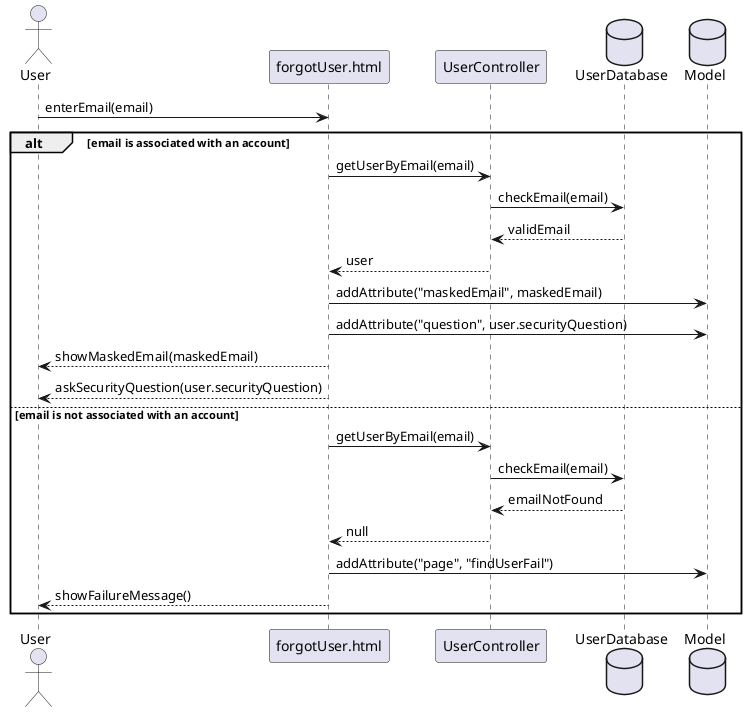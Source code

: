 @startuml

Actor "User" as user
participant "forgotUser.html" as forgotUser
participant "UserController" as userController
database "UserDatabase" as userDatabase
database "Model" as model

user -> forgotUser : enterEmail(email)
alt email is associated with an account
    forgotUser -> userController : getUserByEmail(email)
    userController -> userDatabase : checkEmail(email)
    userDatabase --> userController : validEmail
    userController --> forgotUser : user
    forgotUser -> model : addAttribute("maskedEmail", maskedEmail)
    forgotUser -> model : addAttribute("question", user.securityQuestion)
    forgotUser --> user : showMaskedEmail(maskedEmail)
    forgotUser --> user : askSecurityQuestion(user.securityQuestion)
else email is not associated with an account
    forgotUser -> userController : getUserByEmail(email)
    userController -> userDatabase : checkEmail(email)
    userDatabase --> userController : emailNotFound
    userController --> forgotUser : null
    forgotUser -> model : addAttribute("page", "findUserFail")
    forgotUser --> user : showFailureMessage()
end

@enduml

